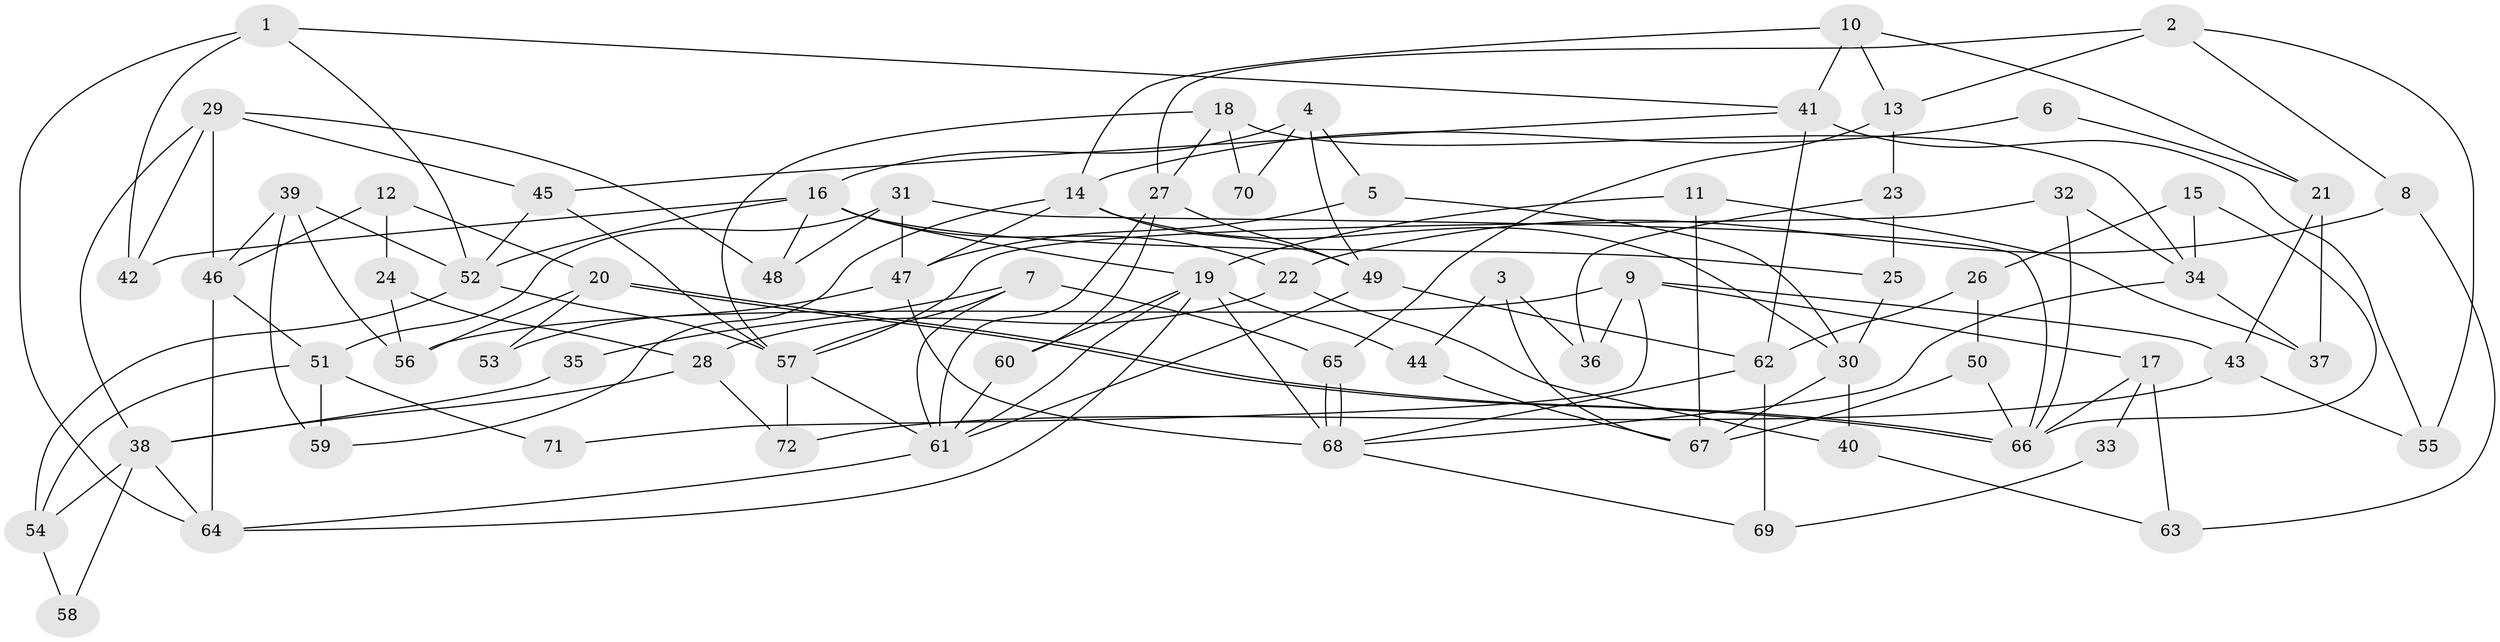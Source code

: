 // coarse degree distribution, {6: 0.14285714285714285, 5: 0.2857142857142857, 2: 0.047619047619047616, 3: 0.23809523809523808, 4: 0.09523809523809523, 7: 0.11904761904761904, 8: 0.047619047619047616, 9: 0.023809523809523808}
// Generated by graph-tools (version 1.1) at 2025/41/03/06/25 10:41:55]
// undirected, 72 vertices, 144 edges
graph export_dot {
graph [start="1"]
  node [color=gray90,style=filled];
  1;
  2;
  3;
  4;
  5;
  6;
  7;
  8;
  9;
  10;
  11;
  12;
  13;
  14;
  15;
  16;
  17;
  18;
  19;
  20;
  21;
  22;
  23;
  24;
  25;
  26;
  27;
  28;
  29;
  30;
  31;
  32;
  33;
  34;
  35;
  36;
  37;
  38;
  39;
  40;
  41;
  42;
  43;
  44;
  45;
  46;
  47;
  48;
  49;
  50;
  51;
  52;
  53;
  54;
  55;
  56;
  57;
  58;
  59;
  60;
  61;
  62;
  63;
  64;
  65;
  66;
  67;
  68;
  69;
  70;
  71;
  72;
  1 -- 41;
  1 -- 42;
  1 -- 52;
  1 -- 64;
  2 -- 13;
  2 -- 27;
  2 -- 8;
  2 -- 55;
  3 -- 44;
  3 -- 67;
  3 -- 36;
  4 -- 49;
  4 -- 16;
  4 -- 5;
  4 -- 70;
  5 -- 30;
  5 -- 47;
  6 -- 14;
  6 -- 21;
  7 -- 57;
  7 -- 61;
  7 -- 35;
  7 -- 65;
  8 -- 63;
  8 -- 22;
  9 -- 36;
  9 -- 43;
  9 -- 17;
  9 -- 56;
  9 -- 71;
  10 -- 14;
  10 -- 41;
  10 -- 13;
  10 -- 21;
  11 -- 19;
  11 -- 37;
  11 -- 67;
  12 -- 46;
  12 -- 20;
  12 -- 24;
  13 -- 65;
  13 -- 23;
  14 -- 47;
  14 -- 49;
  14 -- 30;
  14 -- 59;
  15 -- 34;
  15 -- 66;
  15 -- 26;
  16 -- 19;
  16 -- 22;
  16 -- 25;
  16 -- 42;
  16 -- 48;
  16 -- 52;
  17 -- 66;
  17 -- 33;
  17 -- 63;
  18 -- 27;
  18 -- 57;
  18 -- 34;
  18 -- 70;
  19 -- 68;
  19 -- 64;
  19 -- 44;
  19 -- 60;
  19 -- 61;
  20 -- 56;
  20 -- 66;
  20 -- 66;
  20 -- 53;
  21 -- 43;
  21 -- 37;
  22 -- 28;
  22 -- 40;
  23 -- 25;
  23 -- 36;
  24 -- 56;
  24 -- 28;
  25 -- 30;
  26 -- 62;
  26 -- 50;
  27 -- 60;
  27 -- 61;
  27 -- 49;
  28 -- 38;
  28 -- 72;
  29 -- 45;
  29 -- 46;
  29 -- 38;
  29 -- 42;
  29 -- 48;
  30 -- 67;
  30 -- 40;
  31 -- 66;
  31 -- 48;
  31 -- 47;
  31 -- 51;
  32 -- 57;
  32 -- 34;
  32 -- 66;
  33 -- 69;
  34 -- 68;
  34 -- 37;
  35 -- 38;
  38 -- 64;
  38 -- 54;
  38 -- 58;
  39 -- 59;
  39 -- 52;
  39 -- 46;
  39 -- 56;
  40 -- 63;
  41 -- 45;
  41 -- 62;
  41 -- 55;
  43 -- 55;
  43 -- 72;
  44 -- 67;
  45 -- 57;
  45 -- 52;
  46 -- 51;
  46 -- 64;
  47 -- 53;
  47 -- 68;
  49 -- 61;
  49 -- 62;
  50 -- 66;
  50 -- 67;
  51 -- 54;
  51 -- 59;
  51 -- 71;
  52 -- 54;
  52 -- 57;
  54 -- 58;
  57 -- 61;
  57 -- 72;
  60 -- 61;
  61 -- 64;
  62 -- 68;
  62 -- 69;
  65 -- 68;
  65 -- 68;
  68 -- 69;
}
